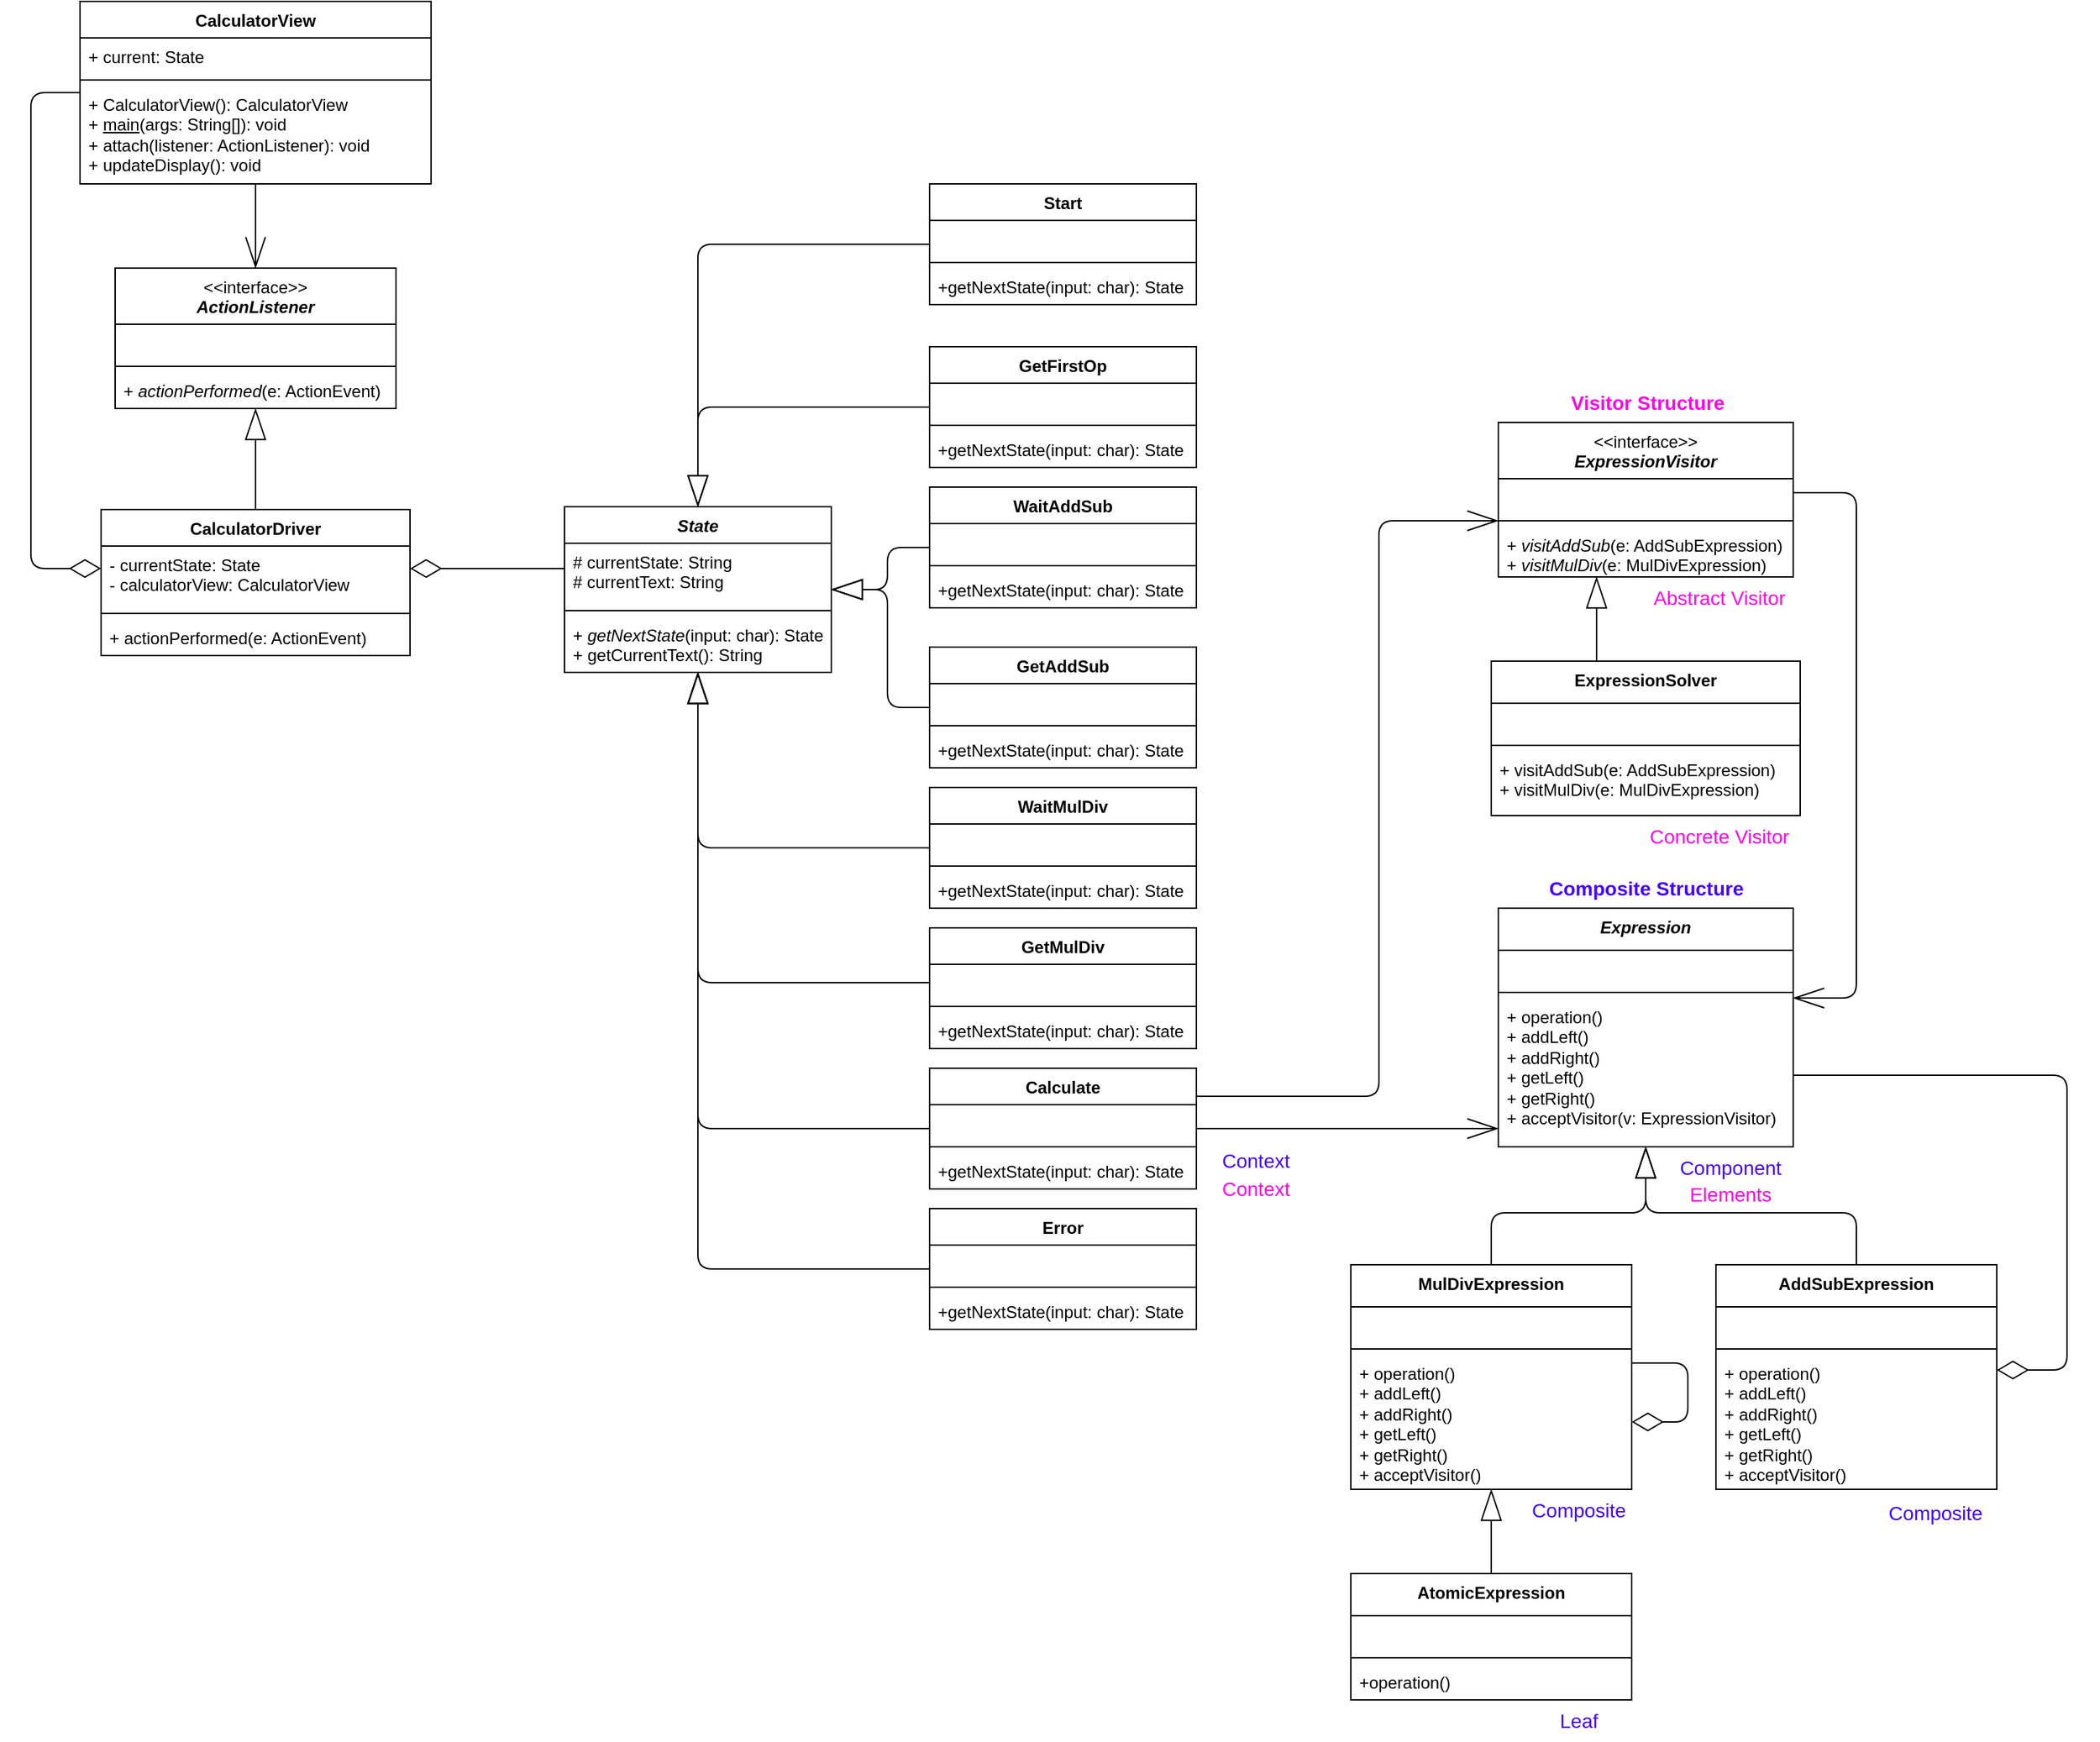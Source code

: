 <mxfile version="24.7.17">
  <diagram name="Page-1" id="OkXsAYMR7_yzgFztzNQj">
    <mxGraphModel dx="1368" dy="1391" grid="0" gridSize="10" guides="1" tooltips="1" connect="1" arrows="1" fold="1" page="0" pageScale="1" pageWidth="850" pageHeight="1100" math="0" shadow="0">
      <root>
        <mxCell id="0" />
        <mxCell id="1" parent="0" />
        <mxCell id="SzojaOviCsZuA26BR49B-10" style="edgeStyle=orthogonalEdgeStyle;shape=connector;rounded=1;orthogonalLoop=1;jettySize=auto;html=1;strokeColor=default;align=center;verticalAlign=middle;fontFamily=Helvetica;fontSize=11;fontColor=default;labelBackgroundColor=default;endArrow=blockThin;endFill=0;endSize=20;curved=0;" parent="1" source="slx9O1tNkMX-7MdAAjnx-1" target="4JuCq5wBwQ4GCOeXO2ZA-1" edge="1">
          <mxGeometry relative="1" as="geometry" />
        </mxCell>
        <mxCell id="slx9O1tNkMX-7MdAAjnx-1" value="CalculatorDriver" style="swimlane;fontStyle=1;align=center;verticalAlign=top;childLayout=stackLayout;horizontal=1;startSize=26;horizontalStack=0;resizeParent=1;resizeParentMax=0;resizeLast=0;collapsible=1;marginBottom=0;whiteSpace=wrap;html=1;" parent="1" vertex="1">
          <mxGeometry x="150" y="272" width="220" height="104" as="geometry" />
        </mxCell>
        <mxCell id="slx9O1tNkMX-7MdAAjnx-2" value="- currentState: State&lt;div&gt;- calculatorView: CalculatorView&lt;/div&gt;" style="text;strokeColor=none;fillColor=none;align=left;verticalAlign=top;spacingLeft=4;spacingRight=4;overflow=hidden;rotatable=0;points=[[0,0.5],[1,0.5]];portConstraint=eastwest;whiteSpace=wrap;html=1;" parent="slx9O1tNkMX-7MdAAjnx-1" vertex="1">
          <mxGeometry y="26" width="220" height="44" as="geometry" />
        </mxCell>
        <mxCell id="slx9O1tNkMX-7MdAAjnx-3" value="" style="line;strokeWidth=1;fillColor=none;align=left;verticalAlign=middle;spacingTop=-1;spacingLeft=3;spacingRight=3;rotatable=0;labelPosition=right;points=[];portConstraint=eastwest;strokeColor=inherit;" parent="slx9O1tNkMX-7MdAAjnx-1" vertex="1">
          <mxGeometry y="70" width="220" height="8" as="geometry" />
        </mxCell>
        <mxCell id="slx9O1tNkMX-7MdAAjnx-4" value="+&amp;nbsp;actionPerformed(e: ActionEvent)" style="text;strokeColor=none;fillColor=none;align=left;verticalAlign=top;spacingLeft=4;spacingRight=4;overflow=hidden;rotatable=0;points=[[0,0.5],[1,0.5]];portConstraint=eastwest;whiteSpace=wrap;html=1;" parent="slx9O1tNkMX-7MdAAjnx-1" vertex="1">
          <mxGeometry y="78" width="220" height="26" as="geometry" />
        </mxCell>
        <mxCell id="slx9O1tNkMX-7MdAAjnx-50" style="edgeStyle=orthogonalEdgeStyle;shape=connector;rounded=1;orthogonalLoop=1;jettySize=auto;html=1;strokeColor=default;align=center;verticalAlign=middle;fontFamily=Helvetica;fontSize=11;fontColor=default;labelBackgroundColor=default;endArrow=diamondThin;endFill=0;endSize=20;curved=0;" parent="1" source="slx9O1tNkMX-7MdAAjnx-5" target="slx9O1tNkMX-7MdAAjnx-1" edge="1">
          <mxGeometry relative="1" as="geometry">
            <Array as="points">
              <mxPoint x="450" y="314" />
              <mxPoint x="450" y="314" />
            </Array>
          </mxGeometry>
        </mxCell>
        <mxCell id="slx9O1tNkMX-7MdAAjnx-5" value="&lt;i&gt;State&lt;/i&gt;" style="swimlane;fontStyle=1;align=center;verticalAlign=top;childLayout=stackLayout;horizontal=1;startSize=26;horizontalStack=0;resizeParent=1;resizeParentMax=0;resizeLast=0;collapsible=1;marginBottom=0;whiteSpace=wrap;html=1;" parent="1" vertex="1">
          <mxGeometry x="480" y="270" width="190" height="118" as="geometry" />
        </mxCell>
        <mxCell id="slx9O1tNkMX-7MdAAjnx-6" value="# currentState: String&lt;div&gt;# currentText: String&lt;/div&gt;" style="text;strokeColor=none;fillColor=none;align=left;verticalAlign=top;spacingLeft=4;spacingRight=4;overflow=hidden;rotatable=0;points=[[0,0.5],[1,0.5]];portConstraint=eastwest;whiteSpace=wrap;html=1;" parent="slx9O1tNkMX-7MdAAjnx-5" vertex="1">
          <mxGeometry y="26" width="190" height="44" as="geometry" />
        </mxCell>
        <mxCell id="slx9O1tNkMX-7MdAAjnx-7" value="" style="line;strokeWidth=1;fillColor=none;align=left;verticalAlign=middle;spacingTop=-1;spacingLeft=3;spacingRight=3;rotatable=0;labelPosition=right;points=[];portConstraint=eastwest;strokeColor=inherit;" parent="slx9O1tNkMX-7MdAAjnx-5" vertex="1">
          <mxGeometry y="70" width="190" height="8" as="geometry" />
        </mxCell>
        <mxCell id="slx9O1tNkMX-7MdAAjnx-8" value="+&amp;nbsp;&lt;i&gt;getNextState&lt;/i&gt;(input: char): State&lt;div&gt;+ getCurrentText(): String&lt;/div&gt;" style="text;strokeColor=none;fillColor=none;align=left;verticalAlign=top;spacingLeft=4;spacingRight=4;overflow=hidden;rotatable=0;points=[[0,0.5],[1,0.5]];portConstraint=eastwest;whiteSpace=wrap;html=1;" parent="slx9O1tNkMX-7MdAAjnx-5" vertex="1">
          <mxGeometry y="78" width="190" height="40" as="geometry" />
        </mxCell>
        <mxCell id="slx9O1tNkMX-7MdAAjnx-41" style="edgeStyle=orthogonalEdgeStyle;rounded=1;orthogonalLoop=1;jettySize=auto;html=1;endArrow=blockThin;endFill=0;endSize=20;curved=0;" parent="1" source="slx9O1tNkMX-7MdAAjnx-9" target="slx9O1tNkMX-7MdAAjnx-5" edge="1">
          <mxGeometry relative="1" as="geometry" />
        </mxCell>
        <mxCell id="slx9O1tNkMX-7MdAAjnx-9" value="Start" style="swimlane;fontStyle=1;align=center;verticalAlign=top;childLayout=stackLayout;horizontal=1;startSize=26;horizontalStack=0;resizeParent=1;resizeParentMax=0;resizeLast=0;collapsible=1;marginBottom=0;whiteSpace=wrap;html=1;" parent="1" vertex="1">
          <mxGeometry x="740" y="40" width="190" height="86" as="geometry" />
        </mxCell>
        <mxCell id="slx9O1tNkMX-7MdAAjnx-10" value="&amp;nbsp;" style="text;strokeColor=none;fillColor=none;align=left;verticalAlign=top;spacingLeft=4;spacingRight=4;overflow=hidden;rotatable=0;points=[[0,0.5],[1,0.5]];portConstraint=eastwest;whiteSpace=wrap;html=1;" parent="slx9O1tNkMX-7MdAAjnx-9" vertex="1">
          <mxGeometry y="26" width="190" height="26" as="geometry" />
        </mxCell>
        <mxCell id="slx9O1tNkMX-7MdAAjnx-11" value="" style="line;strokeWidth=1;fillColor=none;align=left;verticalAlign=middle;spacingTop=-1;spacingLeft=3;spacingRight=3;rotatable=0;labelPosition=right;points=[];portConstraint=eastwest;strokeColor=inherit;" parent="slx9O1tNkMX-7MdAAjnx-9" vertex="1">
          <mxGeometry y="52" width="190" height="8" as="geometry" />
        </mxCell>
        <mxCell id="slx9O1tNkMX-7MdAAjnx-12" value="+getNextState(input: char): State" style="text;strokeColor=none;fillColor=none;align=left;verticalAlign=top;spacingLeft=4;spacingRight=4;overflow=hidden;rotatable=0;points=[[0,0.5],[1,0.5]];portConstraint=eastwest;whiteSpace=wrap;html=1;" parent="slx9O1tNkMX-7MdAAjnx-9" vertex="1">
          <mxGeometry y="60" width="190" height="26" as="geometry" />
        </mxCell>
        <mxCell id="slx9O1tNkMX-7MdAAjnx-42" style="edgeStyle=orthogonalEdgeStyle;shape=connector;rounded=1;orthogonalLoop=1;jettySize=auto;html=1;strokeColor=default;align=center;verticalAlign=middle;fontFamily=Helvetica;fontSize=11;fontColor=default;labelBackgroundColor=default;endArrow=blockThin;endFill=0;endSize=20;curved=0;" parent="1" source="slx9O1tNkMX-7MdAAjnx-13" target="slx9O1tNkMX-7MdAAjnx-5" edge="1">
          <mxGeometry relative="1" as="geometry" />
        </mxCell>
        <mxCell id="slx9O1tNkMX-7MdAAjnx-13" value="GetFirstOp" style="swimlane;fontStyle=1;align=center;verticalAlign=top;childLayout=stackLayout;horizontal=1;startSize=26;horizontalStack=0;resizeParent=1;resizeParentMax=0;resizeLast=0;collapsible=1;marginBottom=0;whiteSpace=wrap;html=1;" parent="1" vertex="1">
          <mxGeometry x="740" y="156" width="190" height="86" as="geometry" />
        </mxCell>
        <mxCell id="slx9O1tNkMX-7MdAAjnx-14" value="&amp;nbsp;" style="text;strokeColor=none;fillColor=none;align=left;verticalAlign=top;spacingLeft=4;spacingRight=4;overflow=hidden;rotatable=0;points=[[0,0.5],[1,0.5]];portConstraint=eastwest;whiteSpace=wrap;html=1;" parent="slx9O1tNkMX-7MdAAjnx-13" vertex="1">
          <mxGeometry y="26" width="190" height="26" as="geometry" />
        </mxCell>
        <mxCell id="slx9O1tNkMX-7MdAAjnx-15" value="" style="line;strokeWidth=1;fillColor=none;align=left;verticalAlign=middle;spacingTop=-1;spacingLeft=3;spacingRight=3;rotatable=0;labelPosition=right;points=[];portConstraint=eastwest;strokeColor=inherit;" parent="slx9O1tNkMX-7MdAAjnx-13" vertex="1">
          <mxGeometry y="52" width="190" height="8" as="geometry" />
        </mxCell>
        <mxCell id="slx9O1tNkMX-7MdAAjnx-16" value="+getNextState(input: char): State" style="text;strokeColor=none;fillColor=none;align=left;verticalAlign=top;spacingLeft=4;spacingRight=4;overflow=hidden;rotatable=0;points=[[0,0.5],[1,0.5]];portConstraint=eastwest;whiteSpace=wrap;html=1;" parent="slx9O1tNkMX-7MdAAjnx-13" vertex="1">
          <mxGeometry y="60" width="190" height="26" as="geometry" />
        </mxCell>
        <mxCell id="slx9O1tNkMX-7MdAAjnx-43" style="edgeStyle=orthogonalEdgeStyle;shape=connector;rounded=1;orthogonalLoop=1;jettySize=auto;html=1;strokeColor=default;align=center;verticalAlign=middle;fontFamily=Helvetica;fontSize=11;fontColor=default;labelBackgroundColor=default;endArrow=blockThin;endFill=0;endSize=20;curved=0;" parent="1" source="slx9O1tNkMX-7MdAAjnx-17" target="slx9O1tNkMX-7MdAAjnx-5" edge="1">
          <mxGeometry relative="1" as="geometry" />
        </mxCell>
        <mxCell id="slx9O1tNkMX-7MdAAjnx-17" value="WaitAddSub" style="swimlane;fontStyle=1;align=center;verticalAlign=top;childLayout=stackLayout;horizontal=1;startSize=26;horizontalStack=0;resizeParent=1;resizeParentMax=0;resizeLast=0;collapsible=1;marginBottom=0;whiteSpace=wrap;html=1;" parent="1" vertex="1">
          <mxGeometry x="740" y="256" width="190" height="86" as="geometry" />
        </mxCell>
        <mxCell id="slx9O1tNkMX-7MdAAjnx-18" value="&amp;nbsp;" style="text;strokeColor=none;fillColor=none;align=left;verticalAlign=top;spacingLeft=4;spacingRight=4;overflow=hidden;rotatable=0;points=[[0,0.5],[1,0.5]];portConstraint=eastwest;whiteSpace=wrap;html=1;" parent="slx9O1tNkMX-7MdAAjnx-17" vertex="1">
          <mxGeometry y="26" width="190" height="26" as="geometry" />
        </mxCell>
        <mxCell id="slx9O1tNkMX-7MdAAjnx-19" value="" style="line;strokeWidth=1;fillColor=none;align=left;verticalAlign=middle;spacingTop=-1;spacingLeft=3;spacingRight=3;rotatable=0;labelPosition=right;points=[];portConstraint=eastwest;strokeColor=inherit;" parent="slx9O1tNkMX-7MdAAjnx-17" vertex="1">
          <mxGeometry y="52" width="190" height="8" as="geometry" />
        </mxCell>
        <mxCell id="slx9O1tNkMX-7MdAAjnx-20" value="+getNextState(input: char): State" style="text;strokeColor=none;fillColor=none;align=left;verticalAlign=top;spacingLeft=4;spacingRight=4;overflow=hidden;rotatable=0;points=[[0,0.5],[1,0.5]];portConstraint=eastwest;whiteSpace=wrap;html=1;" parent="slx9O1tNkMX-7MdAAjnx-17" vertex="1">
          <mxGeometry y="60" width="190" height="26" as="geometry" />
        </mxCell>
        <mxCell id="slx9O1tNkMX-7MdAAjnx-44" style="edgeStyle=orthogonalEdgeStyle;shape=connector;rounded=1;orthogonalLoop=1;jettySize=auto;html=1;strokeColor=default;align=center;verticalAlign=middle;fontFamily=Helvetica;fontSize=11;fontColor=default;labelBackgroundColor=default;endArrow=blockThin;endFill=0;endSize=20;curved=0;" parent="1" source="slx9O1tNkMX-7MdAAjnx-21" target="slx9O1tNkMX-7MdAAjnx-5" edge="1">
          <mxGeometry relative="1" as="geometry" />
        </mxCell>
        <mxCell id="slx9O1tNkMX-7MdAAjnx-21" value="GetAddSub" style="swimlane;fontStyle=1;align=center;verticalAlign=top;childLayout=stackLayout;horizontal=1;startSize=26;horizontalStack=0;resizeParent=1;resizeParentMax=0;resizeLast=0;collapsible=1;marginBottom=0;whiteSpace=wrap;html=1;" parent="1" vertex="1">
          <mxGeometry x="740" y="370" width="190" height="86" as="geometry" />
        </mxCell>
        <mxCell id="slx9O1tNkMX-7MdAAjnx-22" value="&amp;nbsp;" style="text;strokeColor=none;fillColor=none;align=left;verticalAlign=top;spacingLeft=4;spacingRight=4;overflow=hidden;rotatable=0;points=[[0,0.5],[1,0.5]];portConstraint=eastwest;whiteSpace=wrap;html=1;" parent="slx9O1tNkMX-7MdAAjnx-21" vertex="1">
          <mxGeometry y="26" width="190" height="26" as="geometry" />
        </mxCell>
        <mxCell id="slx9O1tNkMX-7MdAAjnx-23" value="" style="line;strokeWidth=1;fillColor=none;align=left;verticalAlign=middle;spacingTop=-1;spacingLeft=3;spacingRight=3;rotatable=0;labelPosition=right;points=[];portConstraint=eastwest;strokeColor=inherit;" parent="slx9O1tNkMX-7MdAAjnx-21" vertex="1">
          <mxGeometry y="52" width="190" height="8" as="geometry" />
        </mxCell>
        <mxCell id="slx9O1tNkMX-7MdAAjnx-24" value="+getNextState(input: char): State" style="text;strokeColor=none;fillColor=none;align=left;verticalAlign=top;spacingLeft=4;spacingRight=4;overflow=hidden;rotatable=0;points=[[0,0.5],[1,0.5]];portConstraint=eastwest;whiteSpace=wrap;html=1;" parent="slx9O1tNkMX-7MdAAjnx-21" vertex="1">
          <mxGeometry y="60" width="190" height="26" as="geometry" />
        </mxCell>
        <mxCell id="slx9O1tNkMX-7MdAAjnx-45" style="edgeStyle=orthogonalEdgeStyle;shape=connector;rounded=1;orthogonalLoop=1;jettySize=auto;html=1;strokeColor=default;align=center;verticalAlign=middle;fontFamily=Helvetica;fontSize=11;fontColor=default;labelBackgroundColor=default;endArrow=blockThin;endFill=0;endSize=20;curved=0;" parent="1" source="slx9O1tNkMX-7MdAAjnx-25" target="slx9O1tNkMX-7MdAAjnx-5" edge="1">
          <mxGeometry relative="1" as="geometry" />
        </mxCell>
        <mxCell id="slx9O1tNkMX-7MdAAjnx-25" value="WaitMulDiv" style="swimlane;fontStyle=1;align=center;verticalAlign=top;childLayout=stackLayout;horizontal=1;startSize=26;horizontalStack=0;resizeParent=1;resizeParentMax=0;resizeLast=0;collapsible=1;marginBottom=0;whiteSpace=wrap;html=1;" parent="1" vertex="1">
          <mxGeometry x="740" y="470" width="190" height="86" as="geometry" />
        </mxCell>
        <mxCell id="slx9O1tNkMX-7MdAAjnx-26" value="&amp;nbsp;" style="text;strokeColor=none;fillColor=none;align=left;verticalAlign=top;spacingLeft=4;spacingRight=4;overflow=hidden;rotatable=0;points=[[0,0.5],[1,0.5]];portConstraint=eastwest;whiteSpace=wrap;html=1;" parent="slx9O1tNkMX-7MdAAjnx-25" vertex="1">
          <mxGeometry y="26" width="190" height="26" as="geometry" />
        </mxCell>
        <mxCell id="slx9O1tNkMX-7MdAAjnx-27" value="" style="line;strokeWidth=1;fillColor=none;align=left;verticalAlign=middle;spacingTop=-1;spacingLeft=3;spacingRight=3;rotatable=0;labelPosition=right;points=[];portConstraint=eastwest;strokeColor=inherit;" parent="slx9O1tNkMX-7MdAAjnx-25" vertex="1">
          <mxGeometry y="52" width="190" height="8" as="geometry" />
        </mxCell>
        <mxCell id="slx9O1tNkMX-7MdAAjnx-28" value="+getNextState(input: char): State" style="text;strokeColor=none;fillColor=none;align=left;verticalAlign=top;spacingLeft=4;spacingRight=4;overflow=hidden;rotatable=0;points=[[0,0.5],[1,0.5]];portConstraint=eastwest;whiteSpace=wrap;html=1;" parent="slx9O1tNkMX-7MdAAjnx-25" vertex="1">
          <mxGeometry y="60" width="190" height="26" as="geometry" />
        </mxCell>
        <mxCell id="slx9O1tNkMX-7MdAAjnx-29" value="Get&lt;span style=&quot;background-color: initial;&quot;&gt;MulDiv&lt;/span&gt;" style="swimlane;fontStyle=1;align=center;verticalAlign=top;childLayout=stackLayout;horizontal=1;startSize=26;horizontalStack=0;resizeParent=1;resizeParentMax=0;resizeLast=0;collapsible=1;marginBottom=0;whiteSpace=wrap;html=1;" parent="1" vertex="1">
          <mxGeometry x="740" y="570" width="190" height="86" as="geometry" />
        </mxCell>
        <mxCell id="slx9O1tNkMX-7MdAAjnx-30" value="&amp;nbsp;" style="text;strokeColor=none;fillColor=none;align=left;verticalAlign=top;spacingLeft=4;spacingRight=4;overflow=hidden;rotatable=0;points=[[0,0.5],[1,0.5]];portConstraint=eastwest;whiteSpace=wrap;html=1;" parent="slx9O1tNkMX-7MdAAjnx-29" vertex="1">
          <mxGeometry y="26" width="190" height="26" as="geometry" />
        </mxCell>
        <mxCell id="slx9O1tNkMX-7MdAAjnx-31" value="" style="line;strokeWidth=1;fillColor=none;align=left;verticalAlign=middle;spacingTop=-1;spacingLeft=3;spacingRight=3;rotatable=0;labelPosition=right;points=[];portConstraint=eastwest;strokeColor=inherit;" parent="slx9O1tNkMX-7MdAAjnx-29" vertex="1">
          <mxGeometry y="52" width="190" height="8" as="geometry" />
        </mxCell>
        <mxCell id="slx9O1tNkMX-7MdAAjnx-32" value="+getNextState(input: char): State" style="text;strokeColor=none;fillColor=none;align=left;verticalAlign=top;spacingLeft=4;spacingRight=4;overflow=hidden;rotatable=0;points=[[0,0.5],[1,0.5]];portConstraint=eastwest;whiteSpace=wrap;html=1;" parent="slx9O1tNkMX-7MdAAjnx-29" vertex="1">
          <mxGeometry y="60" width="190" height="26" as="geometry" />
        </mxCell>
        <mxCell id="slx9O1tNkMX-7MdAAjnx-47" style="edgeStyle=orthogonalEdgeStyle;shape=connector;rounded=1;orthogonalLoop=1;jettySize=auto;html=1;strokeColor=default;align=center;verticalAlign=middle;fontFamily=Helvetica;fontSize=11;fontColor=default;labelBackgroundColor=default;endArrow=blockThin;endFill=0;endSize=20;curved=0;" parent="1" source="slx9O1tNkMX-7MdAAjnx-33" target="slx9O1tNkMX-7MdAAjnx-5" edge="1">
          <mxGeometry relative="1" as="geometry" />
        </mxCell>
        <mxCell id="SzojaOviCsZuA26BR49B-54" style="edgeStyle=orthogonalEdgeStyle;shape=connector;rounded=1;orthogonalLoop=1;jettySize=auto;html=1;strokeColor=default;align=center;verticalAlign=middle;fontFamily=Helvetica;fontSize=11;fontColor=default;labelBackgroundColor=default;endArrow=openThin;endFill=0;endSize=20;curved=0;" parent="1" source="slx9O1tNkMX-7MdAAjnx-33" target="SzojaOviCsZuA26BR49B-18" edge="1">
          <mxGeometry relative="1" as="geometry">
            <Array as="points">
              <mxPoint x="1110" y="713" />
              <mxPoint x="1110" y="713" />
            </Array>
          </mxGeometry>
        </mxCell>
        <mxCell id="SzojaOviCsZuA26BR49B-55" style="edgeStyle=orthogonalEdgeStyle;shape=connector;rounded=1;orthogonalLoop=1;jettySize=auto;html=1;strokeColor=default;align=center;verticalAlign=middle;fontFamily=Helvetica;fontSize=11;fontColor=default;labelBackgroundColor=default;endArrow=openThin;endFill=0;endSize=20;curved=0;" parent="1" source="slx9O1tNkMX-7MdAAjnx-33" target="SzojaOviCsZuA26BR49B-13" edge="1">
          <mxGeometry relative="1" as="geometry">
            <Array as="points">
              <mxPoint x="1060" y="690" />
              <mxPoint x="1060" y="280" />
            </Array>
          </mxGeometry>
        </mxCell>
        <mxCell id="slx9O1tNkMX-7MdAAjnx-33" value="Calculate" style="swimlane;fontStyle=1;align=center;verticalAlign=top;childLayout=stackLayout;horizontal=1;startSize=26;horizontalStack=0;resizeParent=1;resizeParentMax=0;resizeLast=0;collapsible=1;marginBottom=0;whiteSpace=wrap;html=1;" parent="1" vertex="1">
          <mxGeometry x="740" y="670" width="190" height="86" as="geometry" />
        </mxCell>
        <mxCell id="slx9O1tNkMX-7MdAAjnx-34" value="&amp;nbsp;" style="text;strokeColor=none;fillColor=none;align=left;verticalAlign=top;spacingLeft=4;spacingRight=4;overflow=hidden;rotatable=0;points=[[0,0.5],[1,0.5]];portConstraint=eastwest;whiteSpace=wrap;html=1;" parent="slx9O1tNkMX-7MdAAjnx-33" vertex="1">
          <mxGeometry y="26" width="190" height="26" as="geometry" />
        </mxCell>
        <mxCell id="slx9O1tNkMX-7MdAAjnx-35" value="" style="line;strokeWidth=1;fillColor=none;align=left;verticalAlign=middle;spacingTop=-1;spacingLeft=3;spacingRight=3;rotatable=0;labelPosition=right;points=[];portConstraint=eastwest;strokeColor=inherit;" parent="slx9O1tNkMX-7MdAAjnx-33" vertex="1">
          <mxGeometry y="52" width="190" height="8" as="geometry" />
        </mxCell>
        <mxCell id="slx9O1tNkMX-7MdAAjnx-36" value="+getNextState(input: char): State" style="text;strokeColor=none;fillColor=none;align=left;verticalAlign=top;spacingLeft=4;spacingRight=4;overflow=hidden;rotatable=0;points=[[0,0.5],[1,0.5]];portConstraint=eastwest;whiteSpace=wrap;html=1;" parent="slx9O1tNkMX-7MdAAjnx-33" vertex="1">
          <mxGeometry y="60" width="190" height="26" as="geometry" />
        </mxCell>
        <mxCell id="slx9O1tNkMX-7MdAAjnx-49" style="edgeStyle=orthogonalEdgeStyle;shape=connector;rounded=1;orthogonalLoop=1;jettySize=auto;html=1;strokeColor=default;align=center;verticalAlign=middle;fontFamily=Helvetica;fontSize=11;fontColor=default;labelBackgroundColor=default;endArrow=blockThin;endFill=0;endSize=20;curved=0;" parent="1" source="slx9O1tNkMX-7MdAAjnx-37" target="slx9O1tNkMX-7MdAAjnx-5" edge="1">
          <mxGeometry relative="1" as="geometry" />
        </mxCell>
        <mxCell id="slx9O1tNkMX-7MdAAjnx-37" value="Error" style="swimlane;fontStyle=1;align=center;verticalAlign=top;childLayout=stackLayout;horizontal=1;startSize=26;horizontalStack=0;resizeParent=1;resizeParentMax=0;resizeLast=0;collapsible=1;marginBottom=0;whiteSpace=wrap;html=1;" parent="1" vertex="1">
          <mxGeometry x="740" y="770" width="190" height="86" as="geometry" />
        </mxCell>
        <mxCell id="slx9O1tNkMX-7MdAAjnx-38" value="&amp;nbsp;" style="text;strokeColor=none;fillColor=none;align=left;verticalAlign=top;spacingLeft=4;spacingRight=4;overflow=hidden;rotatable=0;points=[[0,0.5],[1,0.5]];portConstraint=eastwest;whiteSpace=wrap;html=1;" parent="slx9O1tNkMX-7MdAAjnx-37" vertex="1">
          <mxGeometry y="26" width="190" height="26" as="geometry" />
        </mxCell>
        <mxCell id="slx9O1tNkMX-7MdAAjnx-39" value="" style="line;strokeWidth=1;fillColor=none;align=left;verticalAlign=middle;spacingTop=-1;spacingLeft=3;spacingRight=3;rotatable=0;labelPosition=right;points=[];portConstraint=eastwest;strokeColor=inherit;" parent="slx9O1tNkMX-7MdAAjnx-37" vertex="1">
          <mxGeometry y="52" width="190" height="8" as="geometry" />
        </mxCell>
        <mxCell id="slx9O1tNkMX-7MdAAjnx-40" value="+getNextState(input: char): State" style="text;strokeColor=none;fillColor=none;align=left;verticalAlign=top;spacingLeft=4;spacingRight=4;overflow=hidden;rotatable=0;points=[[0,0.5],[1,0.5]];portConstraint=eastwest;whiteSpace=wrap;html=1;" parent="slx9O1tNkMX-7MdAAjnx-37" vertex="1">
          <mxGeometry y="60" width="190" height="26" as="geometry" />
        </mxCell>
        <mxCell id="slx9O1tNkMX-7MdAAjnx-46" style="edgeStyle=orthogonalEdgeStyle;shape=connector;rounded=1;orthogonalLoop=1;jettySize=auto;html=1;strokeColor=default;align=center;verticalAlign=middle;fontFamily=Helvetica;fontSize=11;fontColor=default;labelBackgroundColor=default;endArrow=blockThin;endFill=0;endSize=20;curved=0;" parent="1" source="slx9O1tNkMX-7MdAAjnx-30" target="slx9O1tNkMX-7MdAAjnx-5" edge="1">
          <mxGeometry relative="1" as="geometry" />
        </mxCell>
        <mxCell id="4JuCq5wBwQ4GCOeXO2ZA-6" style="edgeStyle=orthogonalEdgeStyle;rounded=1;orthogonalLoop=1;jettySize=auto;html=1;endArrow=openThin;endFill=0;endSize=20;curved=0;" parent="1" source="slx9O1tNkMX-7MdAAjnx-51" target="4JuCq5wBwQ4GCOeXO2ZA-1" edge="1">
          <mxGeometry relative="1" as="geometry" />
        </mxCell>
        <mxCell id="SzojaOviCsZuA26BR49B-12" style="edgeStyle=orthogonalEdgeStyle;shape=connector;rounded=1;orthogonalLoop=1;jettySize=auto;html=1;strokeColor=default;align=center;verticalAlign=middle;fontFamily=Helvetica;fontSize=11;fontColor=default;labelBackgroundColor=default;endArrow=diamondThin;endFill=0;endSize=20;curved=0;" parent="1" source="slx9O1tNkMX-7MdAAjnx-51" target="slx9O1tNkMX-7MdAAjnx-1" edge="1">
          <mxGeometry relative="1" as="geometry">
            <Array as="points">
              <mxPoint x="100" y="-25" />
              <mxPoint x="100" y="314.0" />
            </Array>
          </mxGeometry>
        </mxCell>
        <mxCell id="slx9O1tNkMX-7MdAAjnx-51" value="CalculatorView" style="swimlane;fontStyle=1;align=center;verticalAlign=top;childLayout=stackLayout;horizontal=1;startSize=26;horizontalStack=0;resizeParent=1;resizeParentMax=0;resizeLast=0;collapsible=1;marginBottom=0;whiteSpace=wrap;html=1;" parent="1" vertex="1">
          <mxGeometry x="135" y="-90" width="250" height="130" as="geometry" />
        </mxCell>
        <mxCell id="slx9O1tNkMX-7MdAAjnx-52" value="+ current: State" style="text;strokeColor=none;fillColor=none;align=left;verticalAlign=top;spacingLeft=4;spacingRight=4;overflow=hidden;rotatable=0;points=[[0,0.5],[1,0.5]];portConstraint=eastwest;whiteSpace=wrap;html=1;" parent="slx9O1tNkMX-7MdAAjnx-51" vertex="1">
          <mxGeometry y="26" width="250" height="26" as="geometry" />
        </mxCell>
        <mxCell id="slx9O1tNkMX-7MdAAjnx-53" value="" style="line;strokeWidth=1;fillColor=none;align=left;verticalAlign=middle;spacingTop=-1;spacingLeft=3;spacingRight=3;rotatable=0;labelPosition=right;points=[];portConstraint=eastwest;strokeColor=inherit;" parent="slx9O1tNkMX-7MdAAjnx-51" vertex="1">
          <mxGeometry y="52" width="250" height="8" as="geometry" />
        </mxCell>
        <mxCell id="slx9O1tNkMX-7MdAAjnx-54" value="&lt;div&gt;+ CalculatorView(): CalculatorView&lt;/div&gt;&lt;div&gt;+&amp;nbsp;&lt;u&gt;main&lt;/u&gt;(args: String[]): void&lt;br&gt;&lt;/div&gt;+ attach(listener: ActionListener): void&lt;div&gt;&lt;div&gt;+ updateDisplay(): void&lt;/div&gt;&lt;/div&gt;" style="text;strokeColor=none;fillColor=none;align=left;verticalAlign=top;spacingLeft=4;spacingRight=4;overflow=hidden;rotatable=0;points=[[0,0.5],[1,0.5]];portConstraint=eastwest;whiteSpace=wrap;html=1;" parent="slx9O1tNkMX-7MdAAjnx-51" vertex="1">
          <mxGeometry y="60" width="250" height="70" as="geometry" />
        </mxCell>
        <mxCell id="4JuCq5wBwQ4GCOeXO2ZA-1" value="&lt;span style=&quot;font-weight: normal;&quot;&gt;&amp;lt;&amp;lt;interface&amp;gt;&amp;gt;&lt;br&gt;&lt;/span&gt;&lt;i&gt;ActionListener&lt;/i&gt;" style="swimlane;fontStyle=1;align=center;verticalAlign=top;childLayout=stackLayout;horizontal=1;startSize=40;horizontalStack=0;resizeParent=1;resizeParentMax=0;resizeLast=0;collapsible=1;marginBottom=0;whiteSpace=wrap;html=1;" parent="1" vertex="1">
          <mxGeometry x="160" y="100" width="200" height="100" as="geometry" />
        </mxCell>
        <mxCell id="4JuCq5wBwQ4GCOeXO2ZA-2" value="&amp;nbsp;" style="text;strokeColor=none;fillColor=none;align=left;verticalAlign=top;spacingLeft=4;spacingRight=4;overflow=hidden;rotatable=0;points=[[0,0.5],[1,0.5]];portConstraint=eastwest;whiteSpace=wrap;html=1;" parent="4JuCq5wBwQ4GCOeXO2ZA-1" vertex="1">
          <mxGeometry y="40" width="200" height="26" as="geometry" />
        </mxCell>
        <mxCell id="4JuCq5wBwQ4GCOeXO2ZA-3" value="" style="line;strokeWidth=1;fillColor=none;align=left;verticalAlign=middle;spacingTop=-1;spacingLeft=3;spacingRight=3;rotatable=0;labelPosition=right;points=[];portConstraint=eastwest;strokeColor=inherit;" parent="4JuCq5wBwQ4GCOeXO2ZA-1" vertex="1">
          <mxGeometry y="66" width="200" height="8" as="geometry" />
        </mxCell>
        <mxCell id="4JuCq5wBwQ4GCOeXO2ZA-4" value="+ &lt;i&gt;actionPerformed&lt;/i&gt;(e: ActionEvent)" style="text;strokeColor=none;fillColor=none;align=left;verticalAlign=top;spacingLeft=4;spacingRight=4;overflow=hidden;rotatable=0;points=[[0,0.5],[1,0.5]];portConstraint=eastwest;whiteSpace=wrap;html=1;" parent="4JuCq5wBwQ4GCOeXO2ZA-1" vertex="1">
          <mxGeometry y="74" width="200" height="26" as="geometry" />
        </mxCell>
        <mxCell id="SzojaOviCsZuA26BR49B-52" style="edgeStyle=orthogonalEdgeStyle;shape=connector;rounded=1;orthogonalLoop=1;jettySize=auto;html=1;strokeColor=default;align=center;verticalAlign=middle;fontFamily=Helvetica;fontSize=11;fontColor=default;labelBackgroundColor=default;endArrow=openThin;endFill=0;endSize=20;curved=0;" parent="1" source="SzojaOviCsZuA26BR49B-13" target="SzojaOviCsZuA26BR49B-18" edge="1">
          <mxGeometry relative="1" as="geometry">
            <Array as="points">
              <mxPoint x="1400" y="260" />
              <mxPoint x="1400" y="620" />
            </Array>
          </mxGeometry>
        </mxCell>
        <mxCell id="SzojaOviCsZuA26BR49B-13" value="&lt;span style=&quot;font-weight: normal;&quot;&gt;&amp;lt;&amp;lt;interface&amp;gt;&amp;gt;&lt;br&gt;&lt;/span&gt;&lt;i&gt;ExpressionVisitor&lt;/i&gt;" style="swimlane;fontStyle=1;align=center;verticalAlign=top;childLayout=stackLayout;horizontal=1;startSize=40;horizontalStack=0;resizeParent=1;resizeParentMax=0;resizeLast=0;collapsible=1;marginBottom=0;whiteSpace=wrap;html=1;" parent="1" vertex="1">
          <mxGeometry x="1145" y="210" width="210" height="110" as="geometry" />
        </mxCell>
        <mxCell id="SzojaOviCsZuA26BR49B-14" value="&amp;nbsp;" style="text;strokeColor=none;fillColor=none;align=left;verticalAlign=top;spacingLeft=4;spacingRight=4;overflow=hidden;rotatable=0;points=[[0,0.5],[1,0.5]];portConstraint=eastwest;whiteSpace=wrap;html=1;" parent="SzojaOviCsZuA26BR49B-13" vertex="1">
          <mxGeometry y="40" width="210" height="26" as="geometry" />
        </mxCell>
        <mxCell id="SzojaOviCsZuA26BR49B-15" value="" style="line;strokeWidth=1;fillColor=none;align=left;verticalAlign=middle;spacingTop=-1;spacingLeft=3;spacingRight=3;rotatable=0;labelPosition=right;points=[];portConstraint=eastwest;strokeColor=inherit;" parent="SzojaOviCsZuA26BR49B-13" vertex="1">
          <mxGeometry y="66" width="210" height="8" as="geometry" />
        </mxCell>
        <mxCell id="SzojaOviCsZuA26BR49B-16" value="+ &lt;i&gt;visitAddSub&lt;/i&gt;(e: AddSubExpression&lt;span style=&quot;background-color: initial;&quot;&gt;)&lt;/span&gt;&lt;div&gt;&lt;div&gt;+ &lt;i&gt;visitMulDiv&lt;/i&gt;(e: MulDivExpression)&lt;/div&gt;&lt;/div&gt;" style="text;strokeColor=none;fillColor=none;align=left;verticalAlign=top;spacingLeft=4;spacingRight=4;overflow=hidden;rotatable=0;points=[[0,0.5],[1,0.5]];portConstraint=eastwest;whiteSpace=wrap;html=1;" parent="SzojaOviCsZuA26BR49B-13" vertex="1">
          <mxGeometry y="74" width="210" height="36" as="geometry" />
        </mxCell>
        <mxCell id="SzojaOviCsZuA26BR49B-40" style="edgeStyle=orthogonalEdgeStyle;shape=connector;rounded=1;orthogonalLoop=1;jettySize=auto;html=1;strokeColor=default;align=center;verticalAlign=middle;fontFamily=Helvetica;fontSize=11;fontColor=default;labelBackgroundColor=default;endArrow=diamondThin;endFill=0;endSize=20;curved=0;" parent="1" source="SzojaOviCsZuA26BR49B-18" target="SzojaOviCsZuA26BR49B-26" edge="1">
          <mxGeometry relative="1" as="geometry">
            <Array as="points">
              <mxPoint x="1550" y="675" />
              <mxPoint x="1550" y="885" />
            </Array>
          </mxGeometry>
        </mxCell>
        <mxCell id="SzojaOviCsZuA26BR49B-18" value="&lt;i&gt;Expression&lt;/i&gt;" style="swimlane;fontStyle=1;align=center;verticalAlign=top;childLayout=stackLayout;horizontal=1;startSize=30;horizontalStack=0;resizeParent=1;resizeParentMax=0;resizeLast=0;collapsible=1;marginBottom=0;whiteSpace=wrap;html=1;" parent="1" vertex="1">
          <mxGeometry x="1145" y="556" width="210" height="170" as="geometry" />
        </mxCell>
        <mxCell id="SzojaOviCsZuA26BR49B-19" value="&amp;nbsp;" style="text;strokeColor=none;fillColor=none;align=left;verticalAlign=top;spacingLeft=4;spacingRight=4;overflow=hidden;rotatable=0;points=[[0,0.5],[1,0.5]];portConstraint=eastwest;whiteSpace=wrap;html=1;" parent="SzojaOviCsZuA26BR49B-18" vertex="1">
          <mxGeometry y="30" width="210" height="26" as="geometry" />
        </mxCell>
        <mxCell id="SzojaOviCsZuA26BR49B-20" value="" style="line;strokeWidth=1;fillColor=none;align=left;verticalAlign=middle;spacingTop=-1;spacingLeft=3;spacingRight=3;rotatable=0;labelPosition=right;points=[];portConstraint=eastwest;strokeColor=inherit;" parent="SzojaOviCsZuA26BR49B-18" vertex="1">
          <mxGeometry y="56" width="210" height="8" as="geometry" />
        </mxCell>
        <mxCell id="SzojaOviCsZuA26BR49B-21" value="+ operation()&lt;div&gt;+ addLeft()&lt;/div&gt;&lt;div&gt;+ addRight()&lt;/div&gt;&lt;div&gt;+ getLeft()&lt;/div&gt;&lt;div&gt;+ getRight()&lt;/div&gt;&lt;div&gt;+ acceptVisitor(v: ExpressionVisitor)&lt;/div&gt;" style="text;strokeColor=none;fillColor=none;align=left;verticalAlign=top;spacingLeft=4;spacingRight=4;overflow=hidden;rotatable=0;points=[[0,0.5],[1,0.5]];portConstraint=eastwest;whiteSpace=wrap;html=1;" parent="SzojaOviCsZuA26BR49B-18" vertex="1">
          <mxGeometry y="64" width="210" height="106" as="geometry" />
        </mxCell>
        <mxCell id="SzojaOviCsZuA26BR49B-30" style="edgeStyle=orthogonalEdgeStyle;shape=connector;rounded=1;orthogonalLoop=1;jettySize=auto;html=1;strokeColor=default;align=center;verticalAlign=middle;fontFamily=Helvetica;fontSize=11;fontColor=default;labelBackgroundColor=default;endArrow=blockThin;endFill=0;endSize=20;curved=0;" parent="1" source="SzojaOviCsZuA26BR49B-22" target="SzojaOviCsZuA26BR49B-18" edge="1">
          <mxGeometry relative="1" as="geometry" />
        </mxCell>
        <mxCell id="SzojaOviCsZuA26BR49B-22" value="MulDivExpression" style="swimlane;fontStyle=1;align=center;verticalAlign=top;childLayout=stackLayout;horizontal=1;startSize=30;horizontalStack=0;resizeParent=1;resizeParentMax=0;resizeLast=0;collapsible=1;marginBottom=0;whiteSpace=wrap;html=1;" parent="1" vertex="1">
          <mxGeometry x="1040" y="810" width="200" height="160" as="geometry" />
        </mxCell>
        <mxCell id="SzojaOviCsZuA26BR49B-23" value="&amp;nbsp;" style="text;strokeColor=none;fillColor=none;align=left;verticalAlign=top;spacingLeft=4;spacingRight=4;overflow=hidden;rotatable=0;points=[[0,0.5],[1,0.5]];portConstraint=eastwest;whiteSpace=wrap;html=1;" parent="SzojaOviCsZuA26BR49B-22" vertex="1">
          <mxGeometry y="30" width="200" height="26" as="geometry" />
        </mxCell>
        <mxCell id="SzojaOviCsZuA26BR49B-24" value="" style="line;strokeWidth=1;fillColor=none;align=left;verticalAlign=middle;spacingTop=-1;spacingLeft=3;spacingRight=3;rotatable=0;labelPosition=right;points=[];portConstraint=eastwest;strokeColor=inherit;" parent="SzojaOviCsZuA26BR49B-22" vertex="1">
          <mxGeometry y="56" width="200" height="8" as="geometry" />
        </mxCell>
        <mxCell id="SzojaOviCsZuA26BR49B-25" value="+ operation()&lt;div&gt;+ addLeft()&lt;/div&gt;&lt;div&gt;+ addRight()&lt;/div&gt;&lt;div&gt;+ getLeft()&lt;/div&gt;&lt;div&gt;+ getRight()&lt;/div&gt;&lt;div&gt;+ acceptVisitor()&lt;br&gt;&lt;/div&gt;" style="text;strokeColor=none;fillColor=none;align=left;verticalAlign=top;spacingLeft=4;spacingRight=4;overflow=hidden;rotatable=0;points=[[0,0.5],[1,0.5]];portConstraint=eastwest;whiteSpace=wrap;html=1;" parent="SzojaOviCsZuA26BR49B-22" vertex="1">
          <mxGeometry y="64" width="200" height="96" as="geometry" />
        </mxCell>
        <mxCell id="SzojaOviCsZuA26BR49B-39" style="edgeStyle=orthogonalEdgeStyle;shape=connector;rounded=1;orthogonalLoop=1;jettySize=auto;html=1;strokeColor=default;align=center;verticalAlign=middle;fontFamily=Helvetica;fontSize=11;fontColor=default;labelBackgroundColor=default;endArrow=diamondThin;endFill=0;endSize=20;entryX=1;entryY=0.5;entryDx=0;entryDy=0;curved=0;" parent="SzojaOviCsZuA26BR49B-22" source="SzojaOviCsZuA26BR49B-22" target="SzojaOviCsZuA26BR49B-25" edge="1">
          <mxGeometry relative="1" as="geometry">
            <Array as="points">
              <mxPoint x="240" y="70" />
              <mxPoint x="240" y="112" />
            </Array>
          </mxGeometry>
        </mxCell>
        <mxCell id="SzojaOviCsZuA26BR49B-32" style="edgeStyle=orthogonalEdgeStyle;shape=connector;rounded=1;orthogonalLoop=1;jettySize=auto;html=1;strokeColor=default;align=center;verticalAlign=middle;fontFamily=Helvetica;fontSize=11;fontColor=default;labelBackgroundColor=default;endArrow=blockThin;endFill=0;endSize=20;curved=0;" parent="1" source="SzojaOviCsZuA26BR49B-26" target="SzojaOviCsZuA26BR49B-18" edge="1">
          <mxGeometry relative="1" as="geometry" />
        </mxCell>
        <mxCell id="SzojaOviCsZuA26BR49B-26" value="AddSubExpression" style="swimlane;fontStyle=1;align=center;verticalAlign=top;childLayout=stackLayout;horizontal=1;startSize=30;horizontalStack=0;resizeParent=1;resizeParentMax=0;resizeLast=0;collapsible=1;marginBottom=0;whiteSpace=wrap;html=1;" parent="1" vertex="1">
          <mxGeometry x="1300" y="810" width="200" height="160" as="geometry" />
        </mxCell>
        <mxCell id="SzojaOviCsZuA26BR49B-27" value="&amp;nbsp;" style="text;strokeColor=none;fillColor=none;align=left;verticalAlign=top;spacingLeft=4;spacingRight=4;overflow=hidden;rotatable=0;points=[[0,0.5],[1,0.5]];portConstraint=eastwest;whiteSpace=wrap;html=1;" parent="SzojaOviCsZuA26BR49B-26" vertex="1">
          <mxGeometry y="30" width="200" height="26" as="geometry" />
        </mxCell>
        <mxCell id="SzojaOviCsZuA26BR49B-28" value="" style="line;strokeWidth=1;fillColor=none;align=left;verticalAlign=middle;spacingTop=-1;spacingLeft=3;spacingRight=3;rotatable=0;labelPosition=right;points=[];portConstraint=eastwest;strokeColor=inherit;" parent="SzojaOviCsZuA26BR49B-26" vertex="1">
          <mxGeometry y="56" width="200" height="8" as="geometry" />
        </mxCell>
        <mxCell id="SzojaOviCsZuA26BR49B-29" value="+ operation()&lt;div&gt;+ addLeft()&lt;/div&gt;&lt;div&gt;+ addRight()&lt;/div&gt;&lt;div&gt;+ getLeft()&lt;/div&gt;&lt;div&gt;+ getRight()&lt;/div&gt;&lt;div&gt;+ acceptVisitor()&lt;br&gt;&lt;/div&gt;" style="text;strokeColor=none;fillColor=none;align=left;verticalAlign=top;spacingLeft=4;spacingRight=4;overflow=hidden;rotatable=0;points=[[0,0.5],[1,0.5]];portConstraint=eastwest;whiteSpace=wrap;html=1;" parent="SzojaOviCsZuA26BR49B-26" vertex="1">
          <mxGeometry y="64" width="200" height="96" as="geometry" />
        </mxCell>
        <mxCell id="SzojaOviCsZuA26BR49B-37" style="edgeStyle=orthogonalEdgeStyle;shape=connector;rounded=1;orthogonalLoop=1;jettySize=auto;html=1;strokeColor=default;align=center;verticalAlign=middle;fontFamily=Helvetica;fontSize=11;fontColor=default;labelBackgroundColor=default;endArrow=blockThin;endFill=0;endSize=20;curved=0;" parent="1" source="SzojaOviCsZuA26BR49B-33" target="SzojaOviCsZuA26BR49B-22" edge="1">
          <mxGeometry relative="1" as="geometry" />
        </mxCell>
        <mxCell id="SzojaOviCsZuA26BR49B-33" value="AtomicExpression" style="swimlane;fontStyle=1;align=center;verticalAlign=top;childLayout=stackLayout;horizontal=1;startSize=30;horizontalStack=0;resizeParent=1;resizeParentMax=0;resizeLast=0;collapsible=1;marginBottom=0;whiteSpace=wrap;html=1;" parent="1" vertex="1">
          <mxGeometry x="1040" y="1030" width="200" height="90" as="geometry" />
        </mxCell>
        <mxCell id="SzojaOviCsZuA26BR49B-34" value="&amp;nbsp;" style="text;strokeColor=none;fillColor=none;align=left;verticalAlign=top;spacingLeft=4;spacingRight=4;overflow=hidden;rotatable=0;points=[[0,0.5],[1,0.5]];portConstraint=eastwest;whiteSpace=wrap;html=1;" parent="SzojaOviCsZuA26BR49B-33" vertex="1">
          <mxGeometry y="30" width="200" height="26" as="geometry" />
        </mxCell>
        <mxCell id="SzojaOviCsZuA26BR49B-35" value="" style="line;strokeWidth=1;fillColor=none;align=left;verticalAlign=middle;spacingTop=-1;spacingLeft=3;spacingRight=3;rotatable=0;labelPosition=right;points=[];portConstraint=eastwest;strokeColor=inherit;" parent="SzojaOviCsZuA26BR49B-33" vertex="1">
          <mxGeometry y="56" width="200" height="8" as="geometry" />
        </mxCell>
        <mxCell id="SzojaOviCsZuA26BR49B-36" value="+operation()" style="text;strokeColor=none;fillColor=none;align=left;verticalAlign=top;spacingLeft=4;spacingRight=4;overflow=hidden;rotatable=0;points=[[0,0.5],[1,0.5]];portConstraint=eastwest;whiteSpace=wrap;html=1;" parent="SzojaOviCsZuA26BR49B-33" vertex="1">
          <mxGeometry y="64" width="200" height="26" as="geometry" />
        </mxCell>
        <mxCell id="SzojaOviCsZuA26BR49B-50" style="edgeStyle=orthogonalEdgeStyle;shape=connector;rounded=0;orthogonalLoop=1;jettySize=auto;html=1;strokeColor=default;align=center;verticalAlign=middle;fontFamily=Helvetica;fontSize=11;fontColor=default;labelBackgroundColor=default;endArrow=blockThin;endFill=0;endSize=20;" parent="1" source="SzojaOviCsZuA26BR49B-45" target="SzojaOviCsZuA26BR49B-13" edge="1">
          <mxGeometry relative="1" as="geometry">
            <Array as="points">
              <mxPoint x="1215" y="351" />
              <mxPoint x="1215" y="351" />
            </Array>
          </mxGeometry>
        </mxCell>
        <mxCell id="SzojaOviCsZuA26BR49B-45" value="ExpressionSolver" style="swimlane;fontStyle=1;align=center;verticalAlign=top;childLayout=stackLayout;horizontal=1;startSize=30;horizontalStack=0;resizeParent=1;resizeParentMax=0;resizeLast=0;collapsible=1;marginBottom=0;whiteSpace=wrap;html=1;" parent="1" vertex="1">
          <mxGeometry x="1140" y="380" width="220" height="110" as="geometry" />
        </mxCell>
        <mxCell id="SzojaOviCsZuA26BR49B-46" value="&amp;nbsp;" style="text;strokeColor=none;fillColor=none;align=left;verticalAlign=top;spacingLeft=4;spacingRight=4;overflow=hidden;rotatable=0;points=[[0,0.5],[1,0.5]];portConstraint=eastwest;whiteSpace=wrap;html=1;" parent="SzojaOviCsZuA26BR49B-45" vertex="1">
          <mxGeometry y="30" width="220" height="26" as="geometry" />
        </mxCell>
        <mxCell id="SzojaOviCsZuA26BR49B-47" value="" style="line;strokeWidth=1;fillColor=none;align=left;verticalAlign=middle;spacingTop=-1;spacingLeft=3;spacingRight=3;rotatable=0;labelPosition=right;points=[];portConstraint=eastwest;strokeColor=inherit;" parent="SzojaOviCsZuA26BR49B-45" vertex="1">
          <mxGeometry y="56" width="220" height="8" as="geometry" />
        </mxCell>
        <mxCell id="SzojaOviCsZuA26BR49B-48" value="+&amp;nbsp;visitAddSub(e: AddSubExpression&lt;span style=&quot;background-color: initial;&quot;&gt;)&lt;/span&gt;&lt;div&gt;+&amp;nbsp;visitMulDiv(e: MulDivExpression)&lt;/div&gt;" style="text;strokeColor=none;fillColor=none;align=left;verticalAlign=top;spacingLeft=4;spacingRight=4;overflow=hidden;rotatable=0;points=[[0,0.5],[1,0.5]];portConstraint=eastwest;whiteSpace=wrap;html=1;" parent="SzojaOviCsZuA26BR49B-45" vertex="1">
          <mxGeometry y="64" width="220" height="46" as="geometry" />
        </mxCell>
        <mxCell id="SzojaOviCsZuA26BR49B-58" value="&lt;font color=&quot;#4400ff&quot; style=&quot;font-size: 14px;&quot;&gt;&lt;b style=&quot;font-size: 14px;&quot;&gt;Composite Structure&lt;/b&gt;&lt;/font&gt;" style="text;html=1;align=center;verticalAlign=middle;resizable=0;points=[];autosize=1;strokeColor=none;fillColor=none;fontFamily=Helvetica;fontSize=14;fontColor=default;labelBackgroundColor=default;" parent="1" vertex="1">
          <mxGeometry x="1172" y="527" width="156" height="29" as="geometry" />
        </mxCell>
        <mxCell id="SzojaOviCsZuA26BR49B-59" value="&lt;font color=&quot;#ff00e6&quot; style=&quot;font-size: 14px;&quot;&gt;&lt;b style=&quot;font-size: 14px;&quot;&gt;Visitor Structure&lt;/b&gt;&lt;/font&gt;" style="text;html=1;align=center;verticalAlign=middle;resizable=0;points=[];autosize=1;strokeColor=none;fillColor=none;fontFamily=Helvetica;fontSize=14;fontColor=default;labelBackgroundColor=default;" parent="1" vertex="1">
          <mxGeometry x="1187" y="181" width="127" height="29" as="geometry" />
        </mxCell>
        <mxCell id="SzojaOviCsZuA26BR49B-60" value="&lt;font color=&quot;#4400ff&quot; style=&quot;font-size: 14px;&quot;&gt;&lt;span style=&quot;font-size: 14px;&quot;&gt;Component&lt;/span&gt;&lt;/font&gt;" style="text;html=1;align=center;verticalAlign=middle;resizable=0;points=[];autosize=1;strokeColor=none;fillColor=none;fontFamily=Helvetica;fontSize=14;fontColor=default;labelBackgroundColor=default;" parent="1" vertex="1">
          <mxGeometry x="1265" y="726" width="90" height="29" as="geometry" />
        </mxCell>
        <mxCell id="SzojaOviCsZuA26BR49B-61" value="&lt;font color=&quot;#4400ff&quot; style=&quot;font-size: 14px;&quot;&gt;&lt;span style=&quot;font-size: 14px;&quot;&gt;Composite&lt;/span&gt;&lt;/font&gt;" style="text;html=1;align=center;verticalAlign=middle;resizable=0;points=[];autosize=1;strokeColor=none;fillColor=none;fontFamily=Helvetica;fontSize=14;fontColor=default;labelBackgroundColor=default;" parent="1" vertex="1">
          <mxGeometry x="1413" y="972" width="85" height="29" as="geometry" />
        </mxCell>
        <mxCell id="SzojaOviCsZuA26BR49B-62" value="&lt;font color=&quot;#4400ff&quot; style=&quot;font-size: 14px;&quot;&gt;&lt;span style=&quot;font-size: 14px;&quot;&gt;Composite&lt;/span&gt;&lt;/font&gt;" style="text;html=1;align=center;verticalAlign=middle;resizable=0;points=[];autosize=1;strokeColor=none;fillColor=none;fontFamily=Helvetica;fontSize=14;fontColor=default;labelBackgroundColor=default;" parent="1" vertex="1">
          <mxGeometry x="1159" y="970" width="85" height="29" as="geometry" />
        </mxCell>
        <mxCell id="SzojaOviCsZuA26BR49B-63" value="&lt;font color=&quot;#4400ff&quot; style=&quot;font-size: 14px;&quot;&gt;&lt;span style=&quot;font-size: 14px;&quot;&gt;Leaf&lt;/span&gt;&lt;/font&gt;" style="text;html=1;align=center;verticalAlign=middle;resizable=0;points=[];autosize=1;strokeColor=none;fillColor=none;fontFamily=Helvetica;fontSize=14;fontColor=default;labelBackgroundColor=default;" parent="1" vertex="1">
          <mxGeometry x="1179" y="1120" width="45" height="29" as="geometry" />
        </mxCell>
        <mxCell id="SzojaOviCsZuA26BR49B-64" value="&lt;font style=&quot;font-size: 14px;&quot; color=&quot;#ff00e6&quot;&gt;&lt;span style=&quot;font-size: 14px; font-weight: normal;&quot;&gt;Concrete Visitor&lt;/span&gt;&lt;/font&gt;" style="text;html=1;align=center;verticalAlign=middle;resizable=0;points=[];autosize=1;strokeColor=none;fillColor=none;fontFamily=Helvetica;fontSize=14;fontColor=default;labelBackgroundColor=default;fontStyle=1" parent="1" vertex="1">
          <mxGeometry x="1243" y="490" width="117" height="29" as="geometry" />
        </mxCell>
        <mxCell id="SzojaOviCsZuA26BR49B-65" value="&lt;font style=&quot;font-size: 14px;&quot; color=&quot;#ff00e6&quot;&gt;&lt;span style=&quot;font-size: 14px; font-weight: normal;&quot;&gt;Abstract Visitor&lt;/span&gt;&lt;/font&gt;" style="text;html=1;align=center;verticalAlign=middle;resizable=0;points=[];autosize=1;strokeColor=none;fillColor=none;fontFamily=Helvetica;fontSize=14;fontColor=default;labelBackgroundColor=default;fontStyle=1" parent="1" vertex="1">
          <mxGeometry x="1245.5" y="320" width="112" height="29" as="geometry" />
        </mxCell>
        <mxCell id="SzojaOviCsZuA26BR49B-67" value="&lt;font style=&quot;font-size: 14px;&quot; color=&quot;#ff00e6&quot;&gt;&lt;span style=&quot;font-size: 14px; font-weight: normal;&quot;&gt;Elements&lt;/span&gt;&lt;/font&gt;" style="text;html=1;align=center;verticalAlign=middle;resizable=0;points=[];autosize=1;strokeColor=none;fillColor=none;fontFamily=Helvetica;fontSize=14;fontColor=default;labelBackgroundColor=default;fontStyle=1" parent="1" vertex="1">
          <mxGeometry x="1272" y="745" width="76" height="29" as="geometry" />
        </mxCell>
        <mxCell id="SzojaOviCsZuA26BR49B-71" value="&lt;font style=&quot;font-size: 14px;&quot; color=&quot;#ff00e6&quot;&gt;&lt;span style=&quot;font-size: 14px; font-weight: normal;&quot;&gt;Context&lt;/span&gt;&lt;/font&gt;" style="text;html=1;align=center;verticalAlign=middle;resizable=0;points=[];autosize=1;strokeColor=none;fillColor=none;fontFamily=Helvetica;fontSize=14;fontColor=default;labelBackgroundColor=default;fontStyle=1" parent="1" vertex="1">
          <mxGeometry x="939" y="741" width="66" height="29" as="geometry" />
        </mxCell>
        <mxCell id="SzojaOviCsZuA26BR49B-72" value="&lt;font color=&quot;#4400ff&quot; style=&quot;font-size: 14px;&quot;&gt;&lt;span style=&quot;font-size: 14px;&quot;&gt;Context&lt;/span&gt;&lt;/font&gt;" style="text;html=1;align=center;verticalAlign=middle;resizable=0;points=[];autosize=1;strokeColor=none;fillColor=none;fontFamily=Helvetica;fontSize=14;fontColor=default;labelBackgroundColor=default;" parent="1" vertex="1">
          <mxGeometry x="939" y="721" width="66" height="29" as="geometry" />
        </mxCell>
      </root>
    </mxGraphModel>
  </diagram>
</mxfile>
